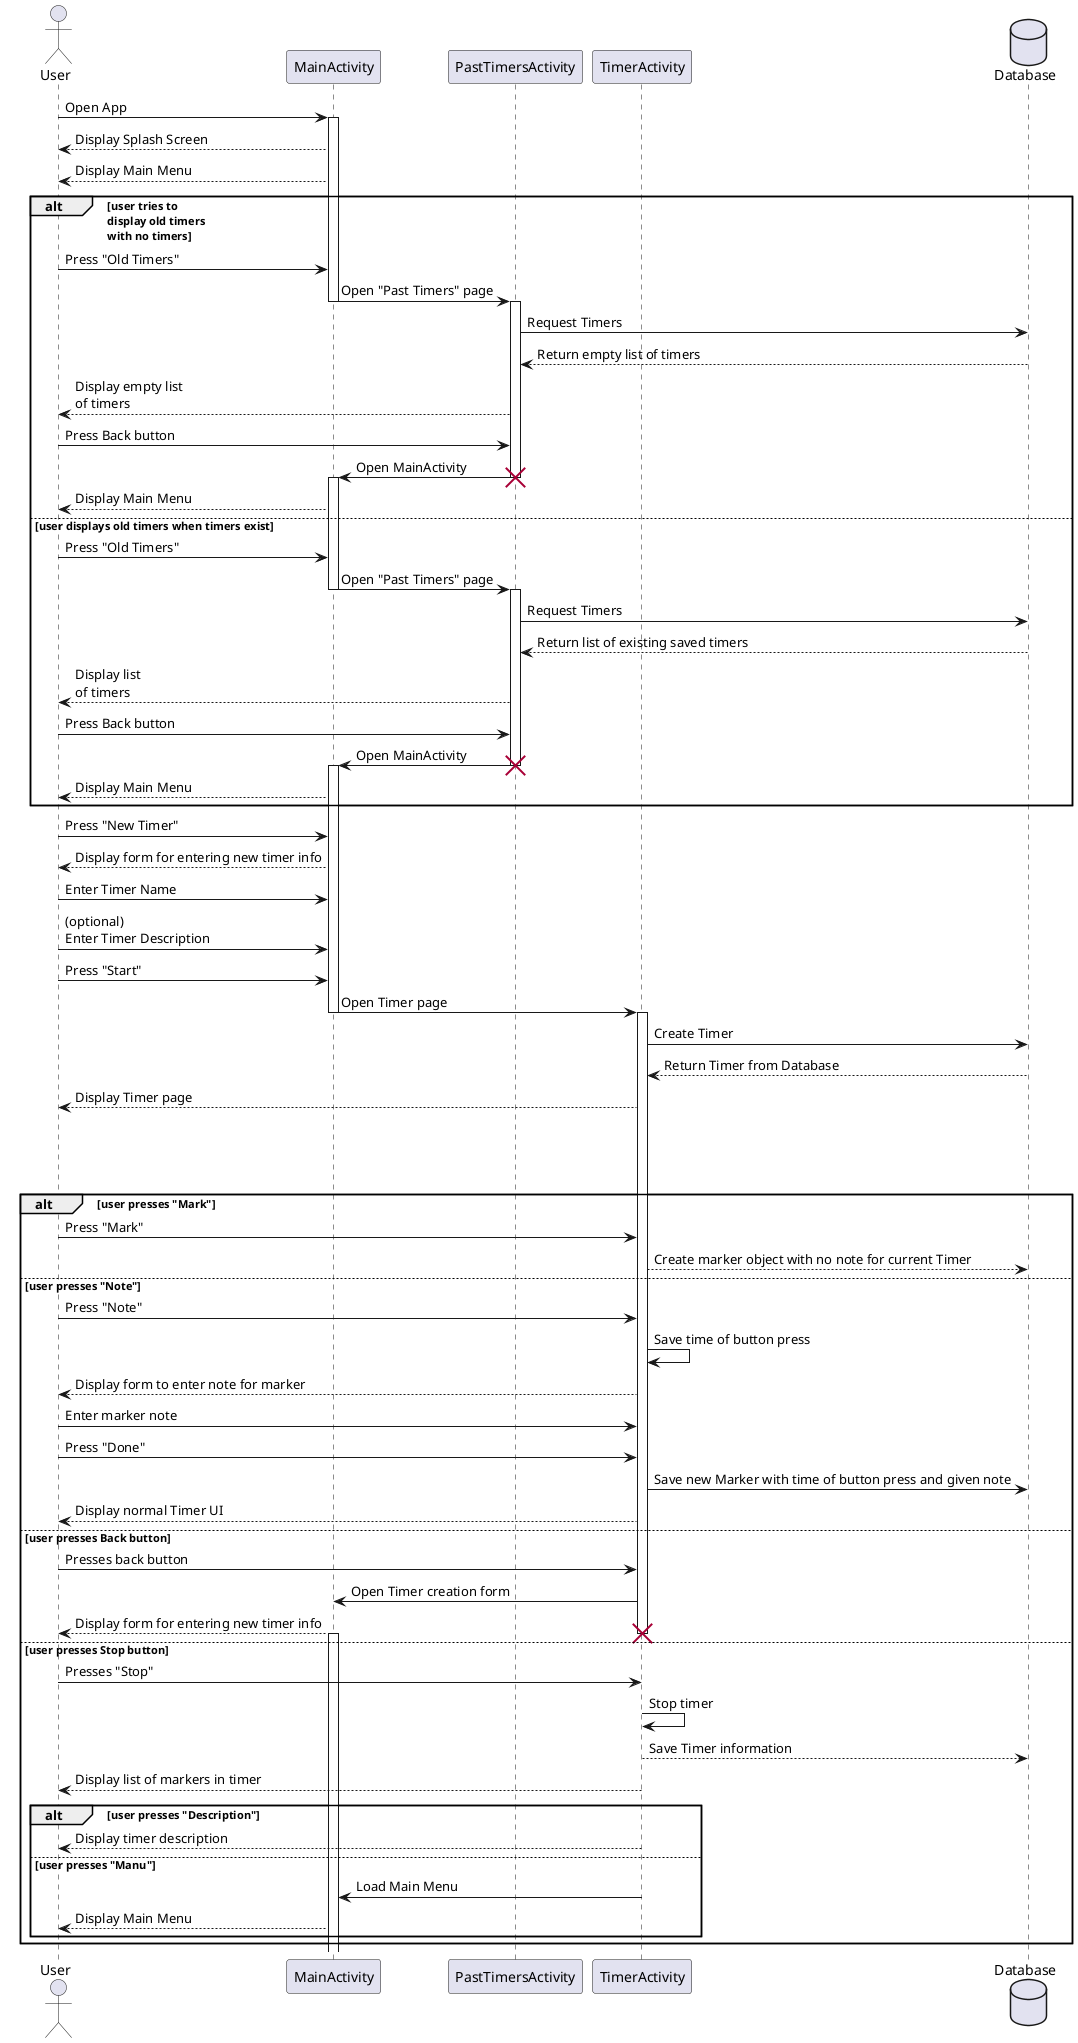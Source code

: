 @startuml
actor User
participant MainActivity
participant PastTimersActivity
participant TimerActivity
database Database
User -> MainActivity: Open App
activate MainActivity
MainActivity --> User: Display Splash Screen
User <-- MainActivity: Display Main Menu
alt user tries to\ndisplay old timers\nwith no timers
    User -> MainActivity: Press "Old Timers"
    MainActivity -> PastTimersActivity: Open "Past Timers" page
    deactivate MainActivity
    activate PastTimersActivity
    PastTimersActivity -> Database: Request Timers
    Database --> PastTimersActivity: Return empty list of timers
    PastTimersActivity --> User: Display empty list\nof timers
    User -> PastTimersActivity: Press Back button
    PastTimersActivity -> MainActivity: Open MainActivity
    destroy PastTimersActivity
    activate MainActivity
    MainActivity --> User: Display Main Menu
else user displays old timers when timers exist
    User -> MainActivity: Press "Old Timers"
        MainActivity -> PastTimersActivity: Open "Past Timers" page
        deactivate MainActivity
        activate PastTimersActivity
        PastTimersActivity -> Database: Request Timers
        Database --> PastTimersActivity: Return list of existing saved timers
        PastTimersActivity --> User: Display list\nof timers
        User -> PastTimersActivity: Press Back button
        PastTimersActivity -> MainActivity: Open MainActivity
        destroy PastTimersActivity
        activate MainActivity
        MainActivity --> User: Display Main Menu
end
User -> MainActivity: Press "New Timer"
MainActivity --> User: Display form for entering new timer info
User -> MainActivity: Enter Timer Name
User -> MainActivity: (optional)\nEnter Timer Description
User -> MainActivity: Press "Start"
MainActivity -> TimerActivity: Open Timer page
deactivate MainActivity
activate TimerActivity
TimerActivity -> Database: Create Timer
Database --> TimerActivity: Return Timer from Database
TimerActivity --> User: Display Timer page
loop until "Stop" is\npressed or\nBack Button is\npressed
    alt user presses "Mark"
        User -> TimerActivity: Press "Mark"
        TimerActivity --> Database: Create marker object with no note for current Timer
    else user presses "Note"
        User -> TimerActivity: Press "Note"
        TimerActivity -> TimerActivity: Save time of button press
        TimerActivity --> User: Display form to enter note for marker
        User -> TimerActivity: Enter marker note
        User -> TimerActivity: Press "Done"
        TimerActivity -> Database: Save new Marker with time of button press and given note
        TimerActivity --> User: Display normal Timer UI
    else user presses Back button
        User -> TimerActivity: Presses back button
        TimerActivity -> MainActivity: Open Timer creation form
        MainActivity --> User: Display form for entering new timer info
        destroy TimerActivity
        activate MainActivity
    else user presses Stop button
        User -> TimerActivity: Presses "Stop"
        TimerActivity -> TimerActivity: Stop timer
        TimerActivity --> Database: Save Timer information
        TimerActivity --> User: Display list of markers in timer
        alt user presses "Description"
            TimerActivity --> User: Display timer description
        else user presses "Manu"
            TimerActivity -> MainActivity: Load Main Menu
            MainActivity --> User: Display Main Menu
    end
end
@enduml